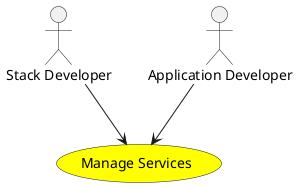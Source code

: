 @startuml


usecase "Manage Services" as ManageServices #yellow

Actor "Stack Developer" as StackDeveloper

StackDeveloper --> ManageServices

Actor "Application Developer" as ApplicationDeveloper

ApplicationDeveloper --> ManageServices











@enduml
